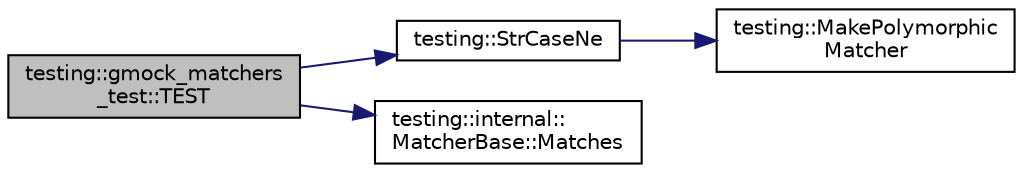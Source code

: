 digraph "testing::gmock_matchers_test::TEST"
{
  edge [fontname="Helvetica",fontsize="10",labelfontname="Helvetica",labelfontsize="10"];
  node [fontname="Helvetica",fontsize="10",shape=record];
  rankdir="LR";
  Node521 [label="testing::gmock_matchers\l_test::TEST",height=0.2,width=0.4,color="black", fillcolor="grey75", style="filled", fontcolor="black"];
  Node521 -> Node522 [color="midnightblue",fontsize="10",style="solid",fontname="Helvetica"];
  Node522 [label="testing::StrCaseNe",height=0.2,width=0.4,color="black", fillcolor="white", style="filled",URL="$d0/d75/namespacetesting.html#a2de22f5dcfb4ab8d1420fe1733b6b2b0"];
  Node522 -> Node523 [color="midnightblue",fontsize="10",style="solid",fontname="Helvetica"];
  Node523 [label="testing::MakePolymorphic\lMatcher",height=0.2,width=0.4,color="black", fillcolor="white", style="filled",URL="$d0/d75/namespacetesting.html#a667ca94f190ec2e17ee2fbfdb7d3da04"];
  Node521 -> Node524 [color="midnightblue",fontsize="10",style="solid",fontname="Helvetica"];
  Node524 [label="testing::internal::\lMatcherBase::Matches",height=0.2,width=0.4,color="black", fillcolor="white", style="filled",URL="$df/d93/classtesting_1_1internal_1_1_matcher_base.html#a3b479673ff40cac1a7d548e91d789cb2"];
}
